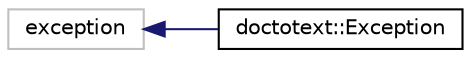 digraph "类继承关系图"
{
  edge [fontname="Helvetica",fontsize="10",labelfontname="Helvetica",labelfontsize="10"];
  node [fontname="Helvetica",fontsize="10",shape=record];
  rankdir="LR";
  Node2672 [label="exception",height=0.2,width=0.4,color="grey75", fillcolor="white", style="filled"];
  Node2672 -> Node0 [dir="back",color="midnightblue",fontsize="10",style="solid",fontname="Helvetica"];
  Node0 [label="doctotext::Exception",height=0.2,width=0.4,color="black", fillcolor="white", style="filled",URL="$classdoctotext_1_1_exception.html"];
}
